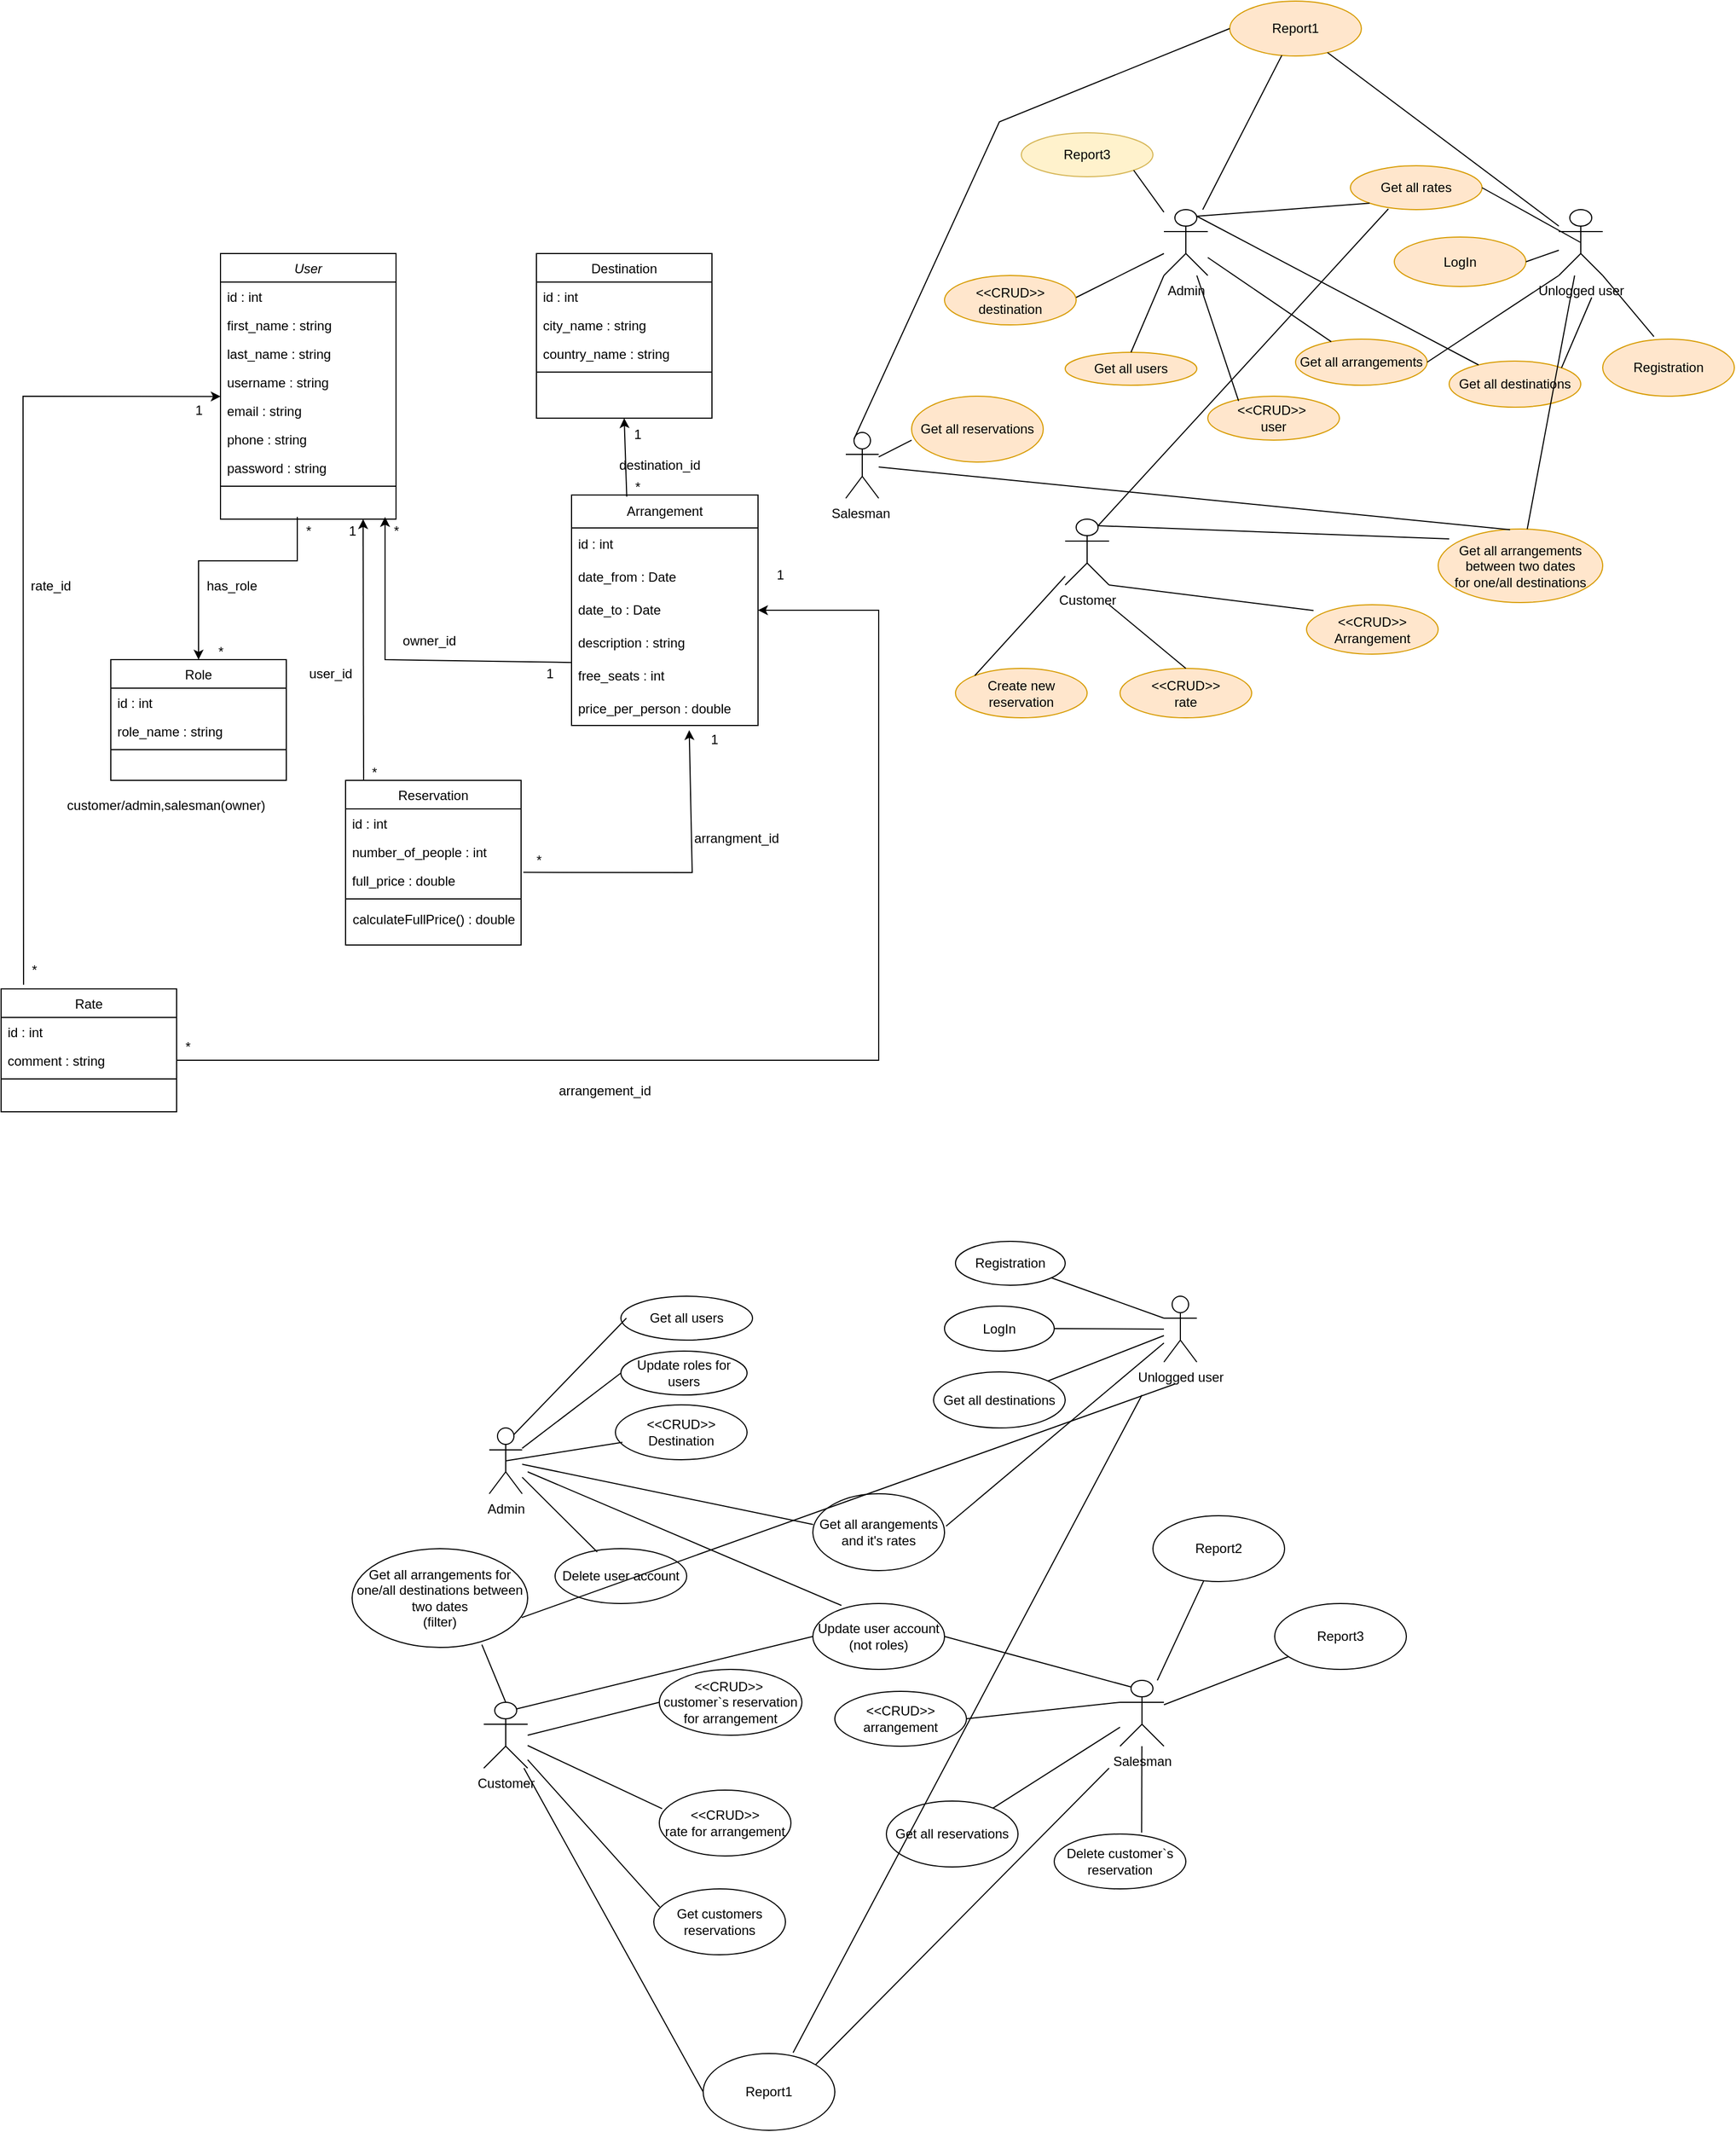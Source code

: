 <mxfile version="24.5.1" type="device">
  <diagram id="C5RBs43oDa-KdzZeNtuy" name="Page-1">
    <mxGraphModel dx="1295" dy="1937" grid="1" gridSize="10" guides="1" tooltips="1" connect="1" arrows="1" fold="1" page="1" pageScale="1" pageWidth="827" pageHeight="1169" math="0" shadow="0">
      <root>
        <mxCell id="WIyWlLk6GJQsqaUBKTNV-0" />
        <mxCell id="WIyWlLk6GJQsqaUBKTNV-1" parent="WIyWlLk6GJQsqaUBKTNV-0" />
        <mxCell id="zkfFHV4jXpPFQw0GAbJ--0" value="User" style="swimlane;fontStyle=2;align=center;verticalAlign=top;childLayout=stackLayout;horizontal=1;startSize=26;horizontalStack=0;resizeParent=1;resizeLast=0;collapsible=1;marginBottom=0;rounded=0;shadow=0;strokeWidth=1;" parent="WIyWlLk6GJQsqaUBKTNV-1" vertex="1">
          <mxGeometry x="220" y="120" width="160" height="242" as="geometry">
            <mxRectangle x="230" y="140" width="160" height="26" as="alternateBounds" />
          </mxGeometry>
        </mxCell>
        <mxCell id="zkfFHV4jXpPFQw0GAbJ--2" value="id : int" style="text;align=left;verticalAlign=top;spacingLeft=4;spacingRight=4;overflow=hidden;rotatable=0;points=[[0,0.5],[1,0.5]];portConstraint=eastwest;rounded=0;shadow=0;html=0;" parent="zkfFHV4jXpPFQw0GAbJ--0" vertex="1">
          <mxGeometry y="26" width="160" height="26" as="geometry" />
        </mxCell>
        <mxCell id="zkfFHV4jXpPFQw0GAbJ--3" value="first_name : string" style="text;align=left;verticalAlign=top;spacingLeft=4;spacingRight=4;overflow=hidden;rotatable=0;points=[[0,0.5],[1,0.5]];portConstraint=eastwest;rounded=0;shadow=0;html=0;" parent="zkfFHV4jXpPFQw0GAbJ--0" vertex="1">
          <mxGeometry y="52" width="160" height="26" as="geometry" />
        </mxCell>
        <mxCell id="bcTZd5hM2hBNBX8d18UH-1" value="last_name : string" style="text;align=left;verticalAlign=top;spacingLeft=4;spacingRight=4;overflow=hidden;rotatable=0;points=[[0,0.5],[1,0.5]];portConstraint=eastwest;rounded=0;shadow=0;html=0;" parent="zkfFHV4jXpPFQw0GAbJ--0" vertex="1">
          <mxGeometry y="78" width="160" height="26" as="geometry" />
        </mxCell>
        <mxCell id="bcTZd5hM2hBNBX8d18UH-0" value="username : string" style="text;align=left;verticalAlign=top;spacingLeft=4;spacingRight=4;overflow=hidden;rotatable=0;points=[[0,0.5],[1,0.5]];portConstraint=eastwest;rounded=0;shadow=0;html=0;" parent="zkfFHV4jXpPFQw0GAbJ--0" vertex="1">
          <mxGeometry y="104" width="160" height="26" as="geometry" />
        </mxCell>
        <mxCell id="bcTZd5hM2hBNBX8d18UH-2" value="email : string" style="text;align=left;verticalAlign=top;spacingLeft=4;spacingRight=4;overflow=hidden;rotatable=0;points=[[0,0.5],[1,0.5]];portConstraint=eastwest;rounded=0;shadow=0;html=0;" parent="zkfFHV4jXpPFQw0GAbJ--0" vertex="1">
          <mxGeometry y="130" width="160" height="26" as="geometry" />
        </mxCell>
        <mxCell id="bcTZd5hM2hBNBX8d18UH-3" value="phone : string" style="text;align=left;verticalAlign=top;spacingLeft=4;spacingRight=4;overflow=hidden;rotatable=0;points=[[0,0.5],[1,0.5]];portConstraint=eastwest;rounded=0;shadow=0;html=0;" parent="zkfFHV4jXpPFQw0GAbJ--0" vertex="1">
          <mxGeometry y="156" width="160" height="26" as="geometry" />
        </mxCell>
        <mxCell id="bcTZd5hM2hBNBX8d18UH-4" value="password : string" style="text;align=left;verticalAlign=top;spacingLeft=4;spacingRight=4;overflow=hidden;rotatable=0;points=[[0,0.5],[1,0.5]];portConstraint=eastwest;rounded=0;shadow=0;html=0;" parent="zkfFHV4jXpPFQw0GAbJ--0" vertex="1">
          <mxGeometry y="182" width="160" height="26" as="geometry" />
        </mxCell>
        <mxCell id="zkfFHV4jXpPFQw0GAbJ--4" value="" style="line;html=1;strokeWidth=1;align=left;verticalAlign=middle;spacingTop=-1;spacingLeft=3;spacingRight=3;rotatable=0;labelPosition=right;points=[];portConstraint=eastwest;" parent="zkfFHV4jXpPFQw0GAbJ--0" vertex="1">
          <mxGeometry y="208" width="160" height="8" as="geometry" />
        </mxCell>
        <mxCell id="zkfFHV4jXpPFQw0GAbJ--6" value="Role" style="swimlane;fontStyle=0;align=center;verticalAlign=top;childLayout=stackLayout;horizontal=1;startSize=26;horizontalStack=0;resizeParent=1;resizeLast=0;collapsible=1;marginBottom=0;rounded=0;shadow=0;strokeWidth=1;" parent="WIyWlLk6GJQsqaUBKTNV-1" vertex="1">
          <mxGeometry x="120" y="490" width="160" height="110" as="geometry">
            <mxRectangle x="130" y="380" width="160" height="26" as="alternateBounds" />
          </mxGeometry>
        </mxCell>
        <mxCell id="zkfFHV4jXpPFQw0GAbJ--7" value="id : int" style="text;align=left;verticalAlign=top;spacingLeft=4;spacingRight=4;overflow=hidden;rotatable=0;points=[[0,0.5],[1,0.5]];portConstraint=eastwest;" parent="zkfFHV4jXpPFQw0GAbJ--6" vertex="1">
          <mxGeometry y="26" width="160" height="26" as="geometry" />
        </mxCell>
        <mxCell id="zkfFHV4jXpPFQw0GAbJ--8" value="role_name : string" style="text;align=left;verticalAlign=top;spacingLeft=4;spacingRight=4;overflow=hidden;rotatable=0;points=[[0,0.5],[1,0.5]];portConstraint=eastwest;rounded=0;shadow=0;html=0;" parent="zkfFHV4jXpPFQw0GAbJ--6" vertex="1">
          <mxGeometry y="52" width="160" height="26" as="geometry" />
        </mxCell>
        <mxCell id="zkfFHV4jXpPFQw0GAbJ--9" value="" style="line;html=1;strokeWidth=1;align=left;verticalAlign=middle;spacingTop=-1;spacingLeft=3;spacingRight=3;rotatable=0;labelPosition=right;points=[];portConstraint=eastwest;" parent="zkfFHV4jXpPFQw0GAbJ--6" vertex="1">
          <mxGeometry y="78" width="160" height="8" as="geometry" />
        </mxCell>
        <mxCell id="zkfFHV4jXpPFQw0GAbJ--17" value="Destination" style="swimlane;fontStyle=0;align=center;verticalAlign=top;childLayout=stackLayout;horizontal=1;startSize=26;horizontalStack=0;resizeParent=1;resizeLast=0;collapsible=1;marginBottom=0;rounded=0;shadow=0;strokeWidth=1;" parent="WIyWlLk6GJQsqaUBKTNV-1" vertex="1">
          <mxGeometry x="508" y="120" width="160" height="150" as="geometry">
            <mxRectangle x="550" y="140" width="160" height="26" as="alternateBounds" />
          </mxGeometry>
        </mxCell>
        <mxCell id="zkfFHV4jXpPFQw0GAbJ--18" value="id : int" style="text;align=left;verticalAlign=top;spacingLeft=4;spacingRight=4;overflow=hidden;rotatable=0;points=[[0,0.5],[1,0.5]];portConstraint=eastwest;" parent="zkfFHV4jXpPFQw0GAbJ--17" vertex="1">
          <mxGeometry y="26" width="160" height="26" as="geometry" />
        </mxCell>
        <mxCell id="zkfFHV4jXpPFQw0GAbJ--20" value="city_name : string" style="text;align=left;verticalAlign=top;spacingLeft=4;spacingRight=4;overflow=hidden;rotatable=0;points=[[0,0.5],[1,0.5]];portConstraint=eastwest;rounded=0;shadow=0;html=0;" parent="zkfFHV4jXpPFQw0GAbJ--17" vertex="1">
          <mxGeometry y="52" width="160" height="26" as="geometry" />
        </mxCell>
        <mxCell id="zkfFHV4jXpPFQw0GAbJ--21" value="country_name : string" style="text;align=left;verticalAlign=top;spacingLeft=4;spacingRight=4;overflow=hidden;rotatable=0;points=[[0,0.5],[1,0.5]];portConstraint=eastwest;rounded=0;shadow=0;html=0;" parent="zkfFHV4jXpPFQw0GAbJ--17" vertex="1">
          <mxGeometry y="78" width="160" height="26" as="geometry" />
        </mxCell>
        <mxCell id="zkfFHV4jXpPFQw0GAbJ--23" value="" style="line;html=1;strokeWidth=1;align=left;verticalAlign=middle;spacingTop=-1;spacingLeft=3;spacingRight=3;rotatable=0;labelPosition=right;points=[];portConstraint=eastwest;" parent="zkfFHV4jXpPFQw0GAbJ--17" vertex="1">
          <mxGeometry y="104" width="160" height="8" as="geometry" />
        </mxCell>
        <mxCell id="bcTZd5hM2hBNBX8d18UH-5" value="" style="endArrow=classic;html=1;rounded=0;entryX=0.5;entryY=0;entryDx=0;entryDy=0;" parent="WIyWlLk6GJQsqaUBKTNV-1" target="zkfFHV4jXpPFQw0GAbJ--6" edge="1">
          <mxGeometry width="50" height="50" relative="1" as="geometry">
            <mxPoint x="290" y="360" as="sourcePoint" />
            <mxPoint x="420" y="310" as="targetPoint" />
            <Array as="points">
              <mxPoint x="290" y="400" />
              <mxPoint x="200" y="400" />
            </Array>
          </mxGeometry>
        </mxCell>
        <mxCell id="bcTZd5hM2hBNBX8d18UH-6" value="*" style="text;html=1;align=center;verticalAlign=middle;resizable=0;points=[];autosize=1;strokeColor=none;fillColor=none;" parent="WIyWlLk6GJQsqaUBKTNV-1" vertex="1">
          <mxGeometry x="285" y="358" width="30" height="30" as="geometry" />
        </mxCell>
        <mxCell id="bcTZd5hM2hBNBX8d18UH-7" value="*" style="text;html=1;align=center;verticalAlign=middle;resizable=0;points=[];autosize=1;strokeColor=none;fillColor=none;" parent="WIyWlLk6GJQsqaUBKTNV-1" vertex="1">
          <mxGeometry x="205" y="468" width="30" height="30" as="geometry" />
        </mxCell>
        <mxCell id="bcTZd5hM2hBNBX8d18UH-29" value="Arrangement" style="swimlane;fontStyle=0;childLayout=stackLayout;horizontal=1;startSize=30;horizontalStack=0;resizeParent=1;resizeParentMax=0;resizeLast=0;collapsible=1;marginBottom=0;whiteSpace=wrap;html=1;" parent="WIyWlLk6GJQsqaUBKTNV-1" vertex="1">
          <mxGeometry x="540" y="340" width="170" height="210" as="geometry" />
        </mxCell>
        <mxCell id="bcTZd5hM2hBNBX8d18UH-30" value="id : int" style="text;strokeColor=none;fillColor=none;align=left;verticalAlign=middle;spacingLeft=4;spacingRight=4;overflow=hidden;points=[[0,0.5],[1,0.5]];portConstraint=eastwest;rotatable=0;whiteSpace=wrap;html=1;" parent="bcTZd5hM2hBNBX8d18UH-29" vertex="1">
          <mxGeometry y="30" width="170" height="30" as="geometry" />
        </mxCell>
        <mxCell id="bcTZd5hM2hBNBX8d18UH-31" value="date_from : Date" style="text;strokeColor=none;fillColor=none;align=left;verticalAlign=middle;spacingLeft=4;spacingRight=4;overflow=hidden;points=[[0,0.5],[1,0.5]];portConstraint=eastwest;rotatable=0;whiteSpace=wrap;html=1;" parent="bcTZd5hM2hBNBX8d18UH-29" vertex="1">
          <mxGeometry y="60" width="170" height="30" as="geometry" />
        </mxCell>
        <mxCell id="bcTZd5hM2hBNBX8d18UH-32" value="date_to : Date" style="text;strokeColor=none;fillColor=none;align=left;verticalAlign=middle;spacingLeft=4;spacingRight=4;overflow=hidden;points=[[0,0.5],[1,0.5]];portConstraint=eastwest;rotatable=0;whiteSpace=wrap;html=1;" parent="bcTZd5hM2hBNBX8d18UH-29" vertex="1">
          <mxGeometry y="90" width="170" height="30" as="geometry" />
        </mxCell>
        <mxCell id="bcTZd5hM2hBNBX8d18UH-33" value="description : string" style="text;strokeColor=none;fillColor=none;align=left;verticalAlign=middle;spacingLeft=4;spacingRight=4;overflow=hidden;points=[[0,0.5],[1,0.5]];portConstraint=eastwest;rotatable=0;whiteSpace=wrap;html=1;" parent="bcTZd5hM2hBNBX8d18UH-29" vertex="1">
          <mxGeometry y="120" width="170" height="30" as="geometry" />
        </mxCell>
        <mxCell id="bcTZd5hM2hBNBX8d18UH-34" value="free_seats : int&amp;nbsp;" style="text;strokeColor=none;fillColor=none;align=left;verticalAlign=middle;spacingLeft=4;spacingRight=4;overflow=hidden;points=[[0,0.5],[1,0.5]];portConstraint=eastwest;rotatable=0;whiteSpace=wrap;html=1;" parent="bcTZd5hM2hBNBX8d18UH-29" vertex="1">
          <mxGeometry y="150" width="170" height="30" as="geometry" />
        </mxCell>
        <mxCell id="bcTZd5hM2hBNBX8d18UH-35" value="price_per_person : double" style="text;strokeColor=none;fillColor=none;align=left;verticalAlign=middle;spacingLeft=4;spacingRight=4;overflow=hidden;points=[[0,0.5],[1,0.5]];portConstraint=eastwest;rotatable=0;whiteSpace=wrap;html=1;" parent="bcTZd5hM2hBNBX8d18UH-29" vertex="1">
          <mxGeometry y="180" width="170" height="30" as="geometry" />
        </mxCell>
        <mxCell id="bcTZd5hM2hBNBX8d18UH-37" value="" style="endArrow=classic;html=1;rounded=0;exitX=0.296;exitY=0.007;exitDx=0;exitDy=0;exitPerimeter=0;entryX=0.5;entryY=1;entryDx=0;entryDy=0;" parent="WIyWlLk6GJQsqaUBKTNV-1" source="bcTZd5hM2hBNBX8d18UH-29" target="zkfFHV4jXpPFQw0GAbJ--17" edge="1">
          <mxGeometry width="50" height="50" relative="1" as="geometry">
            <mxPoint x="370" y="420" as="sourcePoint" />
            <mxPoint x="590" y="280" as="targetPoint" />
          </mxGeometry>
        </mxCell>
        <mxCell id="bcTZd5hM2hBNBX8d18UH-39" value="*" style="text;html=1;align=center;verticalAlign=middle;resizable=0;points=[];autosize=1;strokeColor=none;fillColor=none;" parent="WIyWlLk6GJQsqaUBKTNV-1" vertex="1">
          <mxGeometry x="585" y="318" width="30" height="30" as="geometry" />
        </mxCell>
        <mxCell id="bcTZd5hM2hBNBX8d18UH-40" value="1" style="text;html=1;align=center;verticalAlign=middle;resizable=0;points=[];autosize=1;strokeColor=none;fillColor=none;" parent="WIyWlLk6GJQsqaUBKTNV-1" vertex="1">
          <mxGeometry x="585" y="270" width="30" height="30" as="geometry" />
        </mxCell>
        <mxCell id="bcTZd5hM2hBNBX8d18UH-41" value="" style="endArrow=classic;html=1;rounded=0;exitX=0;exitY=1.087;exitDx=0;exitDy=0;exitPerimeter=0;" parent="WIyWlLk6GJQsqaUBKTNV-1" source="bcTZd5hM2hBNBX8d18UH-33" edge="1">
          <mxGeometry width="50" height="50" relative="1" as="geometry">
            <mxPoint x="370" y="420" as="sourcePoint" />
            <mxPoint x="370" y="360" as="targetPoint" />
            <Array as="points">
              <mxPoint x="370" y="490" />
            </Array>
          </mxGeometry>
        </mxCell>
        <mxCell id="bcTZd5hM2hBNBX8d18UH-42" value="1" style="text;html=1;align=center;verticalAlign=middle;resizable=0;points=[];autosize=1;strokeColor=none;fillColor=none;" parent="WIyWlLk6GJQsqaUBKTNV-1" vertex="1">
          <mxGeometry x="505" y="488" width="30" height="30" as="geometry" />
        </mxCell>
        <mxCell id="bcTZd5hM2hBNBX8d18UH-43" value="*" style="text;html=1;align=center;verticalAlign=middle;resizable=0;points=[];autosize=1;strokeColor=none;fillColor=none;" parent="WIyWlLk6GJQsqaUBKTNV-1" vertex="1">
          <mxGeometry x="365" y="358" width="30" height="30" as="geometry" />
        </mxCell>
        <mxCell id="bcTZd5hM2hBNBX8d18UH-44" value="owner_id" style="text;html=1;align=center;verticalAlign=middle;resizable=0;points=[];autosize=1;strokeColor=none;fillColor=none;" parent="WIyWlLk6GJQsqaUBKTNV-1" vertex="1">
          <mxGeometry x="375" y="458" width="70" height="30" as="geometry" />
        </mxCell>
        <mxCell id="bcTZd5hM2hBNBX8d18UH-45" value="destination_id" style="text;html=1;align=center;verticalAlign=middle;resizable=0;points=[];autosize=1;strokeColor=none;fillColor=none;" parent="WIyWlLk6GJQsqaUBKTNV-1" vertex="1">
          <mxGeometry x="570" y="298" width="100" height="30" as="geometry" />
        </mxCell>
        <mxCell id="bcTZd5hM2hBNBX8d18UH-46" value="has_role" style="text;html=1;align=center;verticalAlign=middle;resizable=0;points=[];autosize=1;strokeColor=none;fillColor=none;" parent="WIyWlLk6GJQsqaUBKTNV-1" vertex="1">
          <mxGeometry x="195" y="408" width="70" height="30" as="geometry" />
        </mxCell>
        <mxCell id="bcTZd5hM2hBNBX8d18UH-47" value="Reservation" style="swimlane;fontStyle=0;align=center;verticalAlign=top;childLayout=stackLayout;horizontal=1;startSize=26;horizontalStack=0;resizeParent=1;resizeLast=0;collapsible=1;marginBottom=0;rounded=0;shadow=0;strokeWidth=1;" parent="WIyWlLk6GJQsqaUBKTNV-1" vertex="1">
          <mxGeometry x="334" y="600" width="160" height="150" as="geometry">
            <mxRectangle x="550" y="140" width="160" height="26" as="alternateBounds" />
          </mxGeometry>
        </mxCell>
        <mxCell id="bcTZd5hM2hBNBX8d18UH-48" value="id : int" style="text;align=left;verticalAlign=top;spacingLeft=4;spacingRight=4;overflow=hidden;rotatable=0;points=[[0,0.5],[1,0.5]];portConstraint=eastwest;" parent="bcTZd5hM2hBNBX8d18UH-47" vertex="1">
          <mxGeometry y="26" width="160" height="26" as="geometry" />
        </mxCell>
        <mxCell id="bcTZd5hM2hBNBX8d18UH-49" value="number_of_people : int" style="text;align=left;verticalAlign=top;spacingLeft=4;spacingRight=4;overflow=hidden;rotatable=0;points=[[0,0.5],[1,0.5]];portConstraint=eastwest;rounded=0;shadow=0;html=0;" parent="bcTZd5hM2hBNBX8d18UH-47" vertex="1">
          <mxGeometry y="52" width="160" height="26" as="geometry" />
        </mxCell>
        <mxCell id="bcTZd5hM2hBNBX8d18UH-50" value="full_price : double" style="text;align=left;verticalAlign=top;spacingLeft=4;spacingRight=4;overflow=hidden;rotatable=0;points=[[0,0.5],[1,0.5]];portConstraint=eastwest;rounded=0;shadow=0;html=0;" parent="bcTZd5hM2hBNBX8d18UH-47" vertex="1">
          <mxGeometry y="78" width="160" height="26" as="geometry" />
        </mxCell>
        <mxCell id="bcTZd5hM2hBNBX8d18UH-51" value="" style="line;html=1;strokeWidth=1;align=left;verticalAlign=middle;spacingTop=-1;spacingLeft=3;spacingRight=3;rotatable=0;labelPosition=right;points=[];portConstraint=eastwest;" parent="bcTZd5hM2hBNBX8d18UH-47" vertex="1">
          <mxGeometry y="104" width="160" height="8" as="geometry" />
        </mxCell>
        <mxCell id="bcTZd5hM2hBNBX8d18UH-74" value="calculateFullPrice() : double" style="text;html=1;align=center;verticalAlign=middle;resizable=0;points=[];autosize=1;strokeColor=none;fillColor=none;" parent="bcTZd5hM2hBNBX8d18UH-47" vertex="1">
          <mxGeometry y="112" width="160" height="30" as="geometry" />
        </mxCell>
        <mxCell id="bcTZd5hM2hBNBX8d18UH-52" value="" style="endArrow=classic;html=1;rounded=0;exitX=1.013;exitY=0.223;exitDx=0;exitDy=0;exitPerimeter=0;entryX=0.631;entryY=1.14;entryDx=0;entryDy=0;entryPerimeter=0;" parent="WIyWlLk6GJQsqaUBKTNV-1" source="bcTZd5hM2hBNBX8d18UH-50" target="bcTZd5hM2hBNBX8d18UH-35" edge="1">
          <mxGeometry width="50" height="50" relative="1" as="geometry">
            <mxPoint x="370" y="570" as="sourcePoint" />
            <mxPoint x="420" y="520" as="targetPoint" />
            <Array as="points">
              <mxPoint x="650" y="684" />
            </Array>
          </mxGeometry>
        </mxCell>
        <mxCell id="bcTZd5hM2hBNBX8d18UH-53" value="*" style="text;html=1;align=center;verticalAlign=middle;resizable=0;points=[];autosize=1;strokeColor=none;fillColor=none;" parent="WIyWlLk6GJQsqaUBKTNV-1" vertex="1">
          <mxGeometry x="495" y="658" width="30" height="30" as="geometry" />
        </mxCell>
        <mxCell id="bcTZd5hM2hBNBX8d18UH-54" value="1" style="text;html=1;align=center;verticalAlign=middle;resizable=0;points=[];autosize=1;strokeColor=none;fillColor=none;" parent="WIyWlLk6GJQsqaUBKTNV-1" vertex="1">
          <mxGeometry x="655" y="548" width="30" height="30" as="geometry" />
        </mxCell>
        <mxCell id="bcTZd5hM2hBNBX8d18UH-55" value="arrangment_id" style="text;html=1;align=center;verticalAlign=middle;resizable=0;points=[];autosize=1;strokeColor=none;fillColor=none;" parent="WIyWlLk6GJQsqaUBKTNV-1" vertex="1">
          <mxGeometry x="640" y="638" width="100" height="30" as="geometry" />
        </mxCell>
        <mxCell id="bcTZd5hM2hBNBX8d18UH-56" value="" style="endArrow=classic;html=1;rounded=0;exitX=0.103;exitY=-0.001;exitDx=0;exitDy=0;exitPerimeter=0;" parent="WIyWlLk6GJQsqaUBKTNV-1" source="bcTZd5hM2hBNBX8d18UH-47" edge="1">
          <mxGeometry width="50" height="50" relative="1" as="geometry">
            <mxPoint x="350" y="592" as="sourcePoint" />
            <mxPoint x="350" y="362" as="targetPoint" />
          </mxGeometry>
        </mxCell>
        <mxCell id="bcTZd5hM2hBNBX8d18UH-57" value="user_id" style="text;html=1;align=center;verticalAlign=middle;resizable=0;points=[];autosize=1;strokeColor=none;fillColor=none;" parent="WIyWlLk6GJQsqaUBKTNV-1" vertex="1">
          <mxGeometry x="290" y="488" width="60" height="30" as="geometry" />
        </mxCell>
        <mxCell id="bcTZd5hM2hBNBX8d18UH-58" value="*" style="text;html=1;align=center;verticalAlign=middle;resizable=0;points=[];autosize=1;strokeColor=none;fillColor=none;" parent="WIyWlLk6GJQsqaUBKTNV-1" vertex="1">
          <mxGeometry x="345" y="578" width="30" height="30" as="geometry" />
        </mxCell>
        <mxCell id="bcTZd5hM2hBNBX8d18UH-59" value="1" style="text;html=1;align=center;verticalAlign=middle;resizable=0;points=[];autosize=1;strokeColor=none;fillColor=none;" parent="WIyWlLk6GJQsqaUBKTNV-1" vertex="1">
          <mxGeometry x="325" y="358" width="30" height="30" as="geometry" />
        </mxCell>
        <mxCell id="bcTZd5hM2hBNBX8d18UH-60" value="Rate" style="swimlane;fontStyle=0;align=center;verticalAlign=top;childLayout=stackLayout;horizontal=1;startSize=26;horizontalStack=0;resizeParent=1;resizeLast=0;collapsible=1;marginBottom=0;rounded=0;shadow=0;strokeWidth=1;" parent="WIyWlLk6GJQsqaUBKTNV-1" vertex="1">
          <mxGeometry x="20" y="790" width="160" height="112" as="geometry">
            <mxRectangle x="130" y="380" width="160" height="26" as="alternateBounds" />
          </mxGeometry>
        </mxCell>
        <mxCell id="bcTZd5hM2hBNBX8d18UH-61" value="id : int" style="text;align=left;verticalAlign=top;spacingLeft=4;spacingRight=4;overflow=hidden;rotatable=0;points=[[0,0.5],[1,0.5]];portConstraint=eastwest;" parent="bcTZd5hM2hBNBX8d18UH-60" vertex="1">
          <mxGeometry y="26" width="160" height="26" as="geometry" />
        </mxCell>
        <mxCell id="bcTZd5hM2hBNBX8d18UH-62" value="comment : string" style="text;align=left;verticalAlign=top;spacingLeft=4;spacingRight=4;overflow=hidden;rotatable=0;points=[[0,0.5],[1,0.5]];portConstraint=eastwest;rounded=0;shadow=0;html=0;" parent="bcTZd5hM2hBNBX8d18UH-60" vertex="1">
          <mxGeometry y="52" width="160" height="26" as="geometry" />
        </mxCell>
        <mxCell id="bcTZd5hM2hBNBX8d18UH-63" value="" style="line;html=1;strokeWidth=1;align=left;verticalAlign=middle;spacingTop=-1;spacingLeft=3;spacingRight=3;rotatable=0;labelPosition=right;points=[];portConstraint=eastwest;" parent="bcTZd5hM2hBNBX8d18UH-60" vertex="1">
          <mxGeometry y="78" width="160" height="8" as="geometry" />
        </mxCell>
        <mxCell id="bcTZd5hM2hBNBX8d18UH-65" value="" style="endArrow=classic;html=1;rounded=0;exitX=0.128;exitY=-0.034;exitDx=0;exitDy=0;exitPerimeter=0;entryX=0.001;entryY=0.008;entryDx=0;entryDy=0;entryPerimeter=0;" parent="WIyWlLk6GJQsqaUBKTNV-1" source="bcTZd5hM2hBNBX8d18UH-60" target="bcTZd5hM2hBNBX8d18UH-2" edge="1">
          <mxGeometry width="50" height="50" relative="1" as="geometry">
            <mxPoint x="-80.0" y="752.708" as="sourcePoint" />
            <mxPoint x="84.84" y="137.298" as="targetPoint" />
            <Array as="points">
              <mxPoint x="40" y="250" />
            </Array>
          </mxGeometry>
        </mxCell>
        <mxCell id="bcTZd5hM2hBNBX8d18UH-66" value="*" style="text;html=1;align=center;verticalAlign=middle;resizable=0;points=[];autosize=1;strokeColor=none;fillColor=none;" parent="WIyWlLk6GJQsqaUBKTNV-1" vertex="1">
          <mxGeometry x="35" y="758" width="30" height="30" as="geometry" />
        </mxCell>
        <mxCell id="bcTZd5hM2hBNBX8d18UH-67" value="1" style="text;html=1;align=center;verticalAlign=middle;resizable=0;points=[];autosize=1;strokeColor=none;fillColor=none;" parent="WIyWlLk6GJQsqaUBKTNV-1" vertex="1">
          <mxGeometry x="185" y="248" width="30" height="30" as="geometry" />
        </mxCell>
        <mxCell id="bcTZd5hM2hBNBX8d18UH-68" value="rate_id" style="text;html=1;align=center;verticalAlign=middle;resizable=0;points=[];autosize=1;strokeColor=none;fillColor=none;" parent="WIyWlLk6GJQsqaUBKTNV-1" vertex="1">
          <mxGeometry x="35" y="408" width="60" height="30" as="geometry" />
        </mxCell>
        <mxCell id="bcTZd5hM2hBNBX8d18UH-69" value="" style="endArrow=classic;html=1;rounded=0;exitX=1;exitY=0.5;exitDx=0;exitDy=0;entryX=1;entryY=0.5;entryDx=0;entryDy=0;" parent="WIyWlLk6GJQsqaUBKTNV-1" source="bcTZd5hM2hBNBX8d18UH-62" target="bcTZd5hM2hBNBX8d18UH-32" edge="1">
          <mxGeometry width="50" height="50" relative="1" as="geometry">
            <mxPoint x="370" y="670" as="sourcePoint" />
            <mxPoint x="820" y="370" as="targetPoint" />
            <Array as="points">
              <mxPoint x="820" y="855" />
              <mxPoint x="820" y="445" />
            </Array>
          </mxGeometry>
        </mxCell>
        <mxCell id="bcTZd5hM2hBNBX8d18UH-70" value="*" style="text;html=1;align=center;verticalAlign=middle;resizable=0;points=[];autosize=1;strokeColor=none;fillColor=none;" parent="WIyWlLk6GJQsqaUBKTNV-1" vertex="1">
          <mxGeometry x="175" y="828" width="30" height="30" as="geometry" />
        </mxCell>
        <mxCell id="bcTZd5hM2hBNBX8d18UH-71" value="1" style="text;html=1;align=center;verticalAlign=middle;resizable=0;points=[];autosize=1;strokeColor=none;fillColor=none;" parent="WIyWlLk6GJQsqaUBKTNV-1" vertex="1">
          <mxGeometry x="715" y="398" width="30" height="30" as="geometry" />
        </mxCell>
        <mxCell id="bcTZd5hM2hBNBX8d18UH-72" value="arrangement_id" style="text;html=1;align=center;verticalAlign=middle;resizable=0;points=[];autosize=1;strokeColor=none;fillColor=none;" parent="WIyWlLk6GJQsqaUBKTNV-1" vertex="1">
          <mxGeometry x="515" y="868" width="110" height="30" as="geometry" />
        </mxCell>
        <mxCell id="bcTZd5hM2hBNBX8d18UH-73" value="customer/admin,salesman(owner)" style="text;html=1;align=center;verticalAlign=middle;resizable=0;points=[];autosize=1;strokeColor=none;fillColor=none;" parent="WIyWlLk6GJQsqaUBKTNV-1" vertex="1">
          <mxGeometry x="70" y="608" width="200" height="30" as="geometry" />
        </mxCell>
        <mxCell id="bcTZd5hM2hBNBX8d18UH-77" value="Admin" style="shape=umlActor;verticalLabelPosition=bottom;verticalAlign=top;html=1;outlineConnect=0;" parent="WIyWlLk6GJQsqaUBKTNV-1" vertex="1">
          <mxGeometry x="1080" y="80" width="40" height="60" as="geometry" />
        </mxCell>
        <mxCell id="bcTZd5hM2hBNBX8d18UH-82" value="Unlogged user" style="shape=umlActor;verticalLabelPosition=bottom;verticalAlign=top;html=1;outlineConnect=0;" parent="WIyWlLk6GJQsqaUBKTNV-1" vertex="1">
          <mxGeometry x="1440" y="80" width="40" height="60" as="geometry" />
        </mxCell>
        <mxCell id="bcTZd5hM2hBNBX8d18UH-85" value="Get all destinations" style="ellipse;whiteSpace=wrap;html=1;fillColor=#ffe6cc;strokeColor=#d79b00;" parent="WIyWlLk6GJQsqaUBKTNV-1" vertex="1">
          <mxGeometry x="1340" y="218" width="120" height="42" as="geometry" />
        </mxCell>
        <mxCell id="bcTZd5hM2hBNBX8d18UH-87" value="Get all users" style="ellipse;whiteSpace=wrap;html=1;fillColor=#ffe6cc;strokeColor=#d79b00;" parent="WIyWlLk6GJQsqaUBKTNV-1" vertex="1">
          <mxGeometry x="990" y="210" width="120" height="30" as="geometry" />
        </mxCell>
        <mxCell id="bcTZd5hM2hBNBX8d18UH-89" value="Customer" style="shape=umlActor;verticalLabelPosition=bottom;verticalAlign=top;html=1;outlineConnect=0;" parent="WIyWlLk6GJQsqaUBKTNV-1" vertex="1">
          <mxGeometry x="990" y="362" width="40" height="60" as="geometry" />
        </mxCell>
        <mxCell id="bcTZd5hM2hBNBX8d18UH-92" value="&amp;lt;&amp;lt;CRUD&amp;gt;&amp;gt;&lt;div&gt;Arrangement&lt;/div&gt;" style="ellipse;whiteSpace=wrap;html=1;fillColor=#ffe6cc;strokeColor=#d79b00;" parent="WIyWlLk6GJQsqaUBKTNV-1" vertex="1">
          <mxGeometry x="1210" y="440" width="120" height="45" as="geometry" />
        </mxCell>
        <mxCell id="bcTZd5hM2hBNBX8d18UH-94" value="&amp;lt;&amp;lt;CRUD&amp;gt;&amp;gt; destination" style="ellipse;whiteSpace=wrap;html=1;fillColor=#ffe6cc;strokeColor=#d79b00;" parent="WIyWlLk6GJQsqaUBKTNV-1" vertex="1">
          <mxGeometry x="880" y="140" width="120" height="45" as="geometry" />
        </mxCell>
        <mxCell id="bcTZd5hM2hBNBX8d18UH-96" value="&amp;lt;&amp;lt;CRUD&amp;gt;&amp;gt;&lt;div&gt;rate&lt;/div&gt;" style="ellipse;whiteSpace=wrap;html=1;fillColor=#ffe6cc;strokeColor=#d79b00;" parent="WIyWlLk6GJQsqaUBKTNV-1" vertex="1">
          <mxGeometry x="1040" y="498" width="120" height="45" as="geometry" />
        </mxCell>
        <mxCell id="bcTZd5hM2hBNBX8d18UH-98" value="Create new reservation" style="ellipse;whiteSpace=wrap;html=1;fillColor=#ffe6cc;strokeColor=#d79b00;" parent="WIyWlLk6GJQsqaUBKTNV-1" vertex="1">
          <mxGeometry x="890" y="498" width="120" height="45" as="geometry" />
        </mxCell>
        <mxCell id="bcTZd5hM2hBNBX8d18UH-100" value="&amp;lt;&amp;lt;CRUD&amp;gt;&amp;gt;&amp;nbsp;&lt;div&gt;user&lt;/div&gt;" style="ellipse;whiteSpace=wrap;html=1;fillColor=#ffe6cc;strokeColor=#d79b00;" parent="WIyWlLk6GJQsqaUBKTNV-1" vertex="1">
          <mxGeometry x="1120" y="250" width="120" height="40" as="geometry" />
        </mxCell>
        <mxCell id="bcTZd5hM2hBNBX8d18UH-102" value="Registration" style="ellipse;whiteSpace=wrap;html=1;fillColor=#ffe6cc;strokeColor=#d79b00;" parent="WIyWlLk6GJQsqaUBKTNV-1" vertex="1">
          <mxGeometry x="1480" y="198" width="120" height="52" as="geometry" />
        </mxCell>
        <mxCell id="bcTZd5hM2hBNBX8d18UH-104" value="LogIn" style="ellipse;whiteSpace=wrap;html=1;fillColor=#ffe6cc;strokeColor=#d79b00;" parent="WIyWlLk6GJQsqaUBKTNV-1" vertex="1">
          <mxGeometry x="1290" y="105" width="120" height="45" as="geometry" />
        </mxCell>
        <mxCell id="bcTZd5hM2hBNBX8d18UH-107" value="Get all arrangements between two dates&lt;div&gt;for one/all destinations&lt;/div&gt;" style="ellipse;whiteSpace=wrap;html=1;fillColor=#ffe6cc;strokeColor=#d79b00;" parent="WIyWlLk6GJQsqaUBKTNV-1" vertex="1">
          <mxGeometry x="1330" y="371" width="150" height="67" as="geometry" />
        </mxCell>
        <mxCell id="bcTZd5hM2hBNBX8d18UH-110" value="Report1" style="ellipse;whiteSpace=wrap;html=1;fillColor=#ffe6cc;strokeColor=#d79b00;" parent="WIyWlLk6GJQsqaUBKTNV-1" vertex="1">
          <mxGeometry x="1140" y="-110" width="120" height="50" as="geometry" />
        </mxCell>
        <mxCell id="bcTZd5hM2hBNBX8d18UH-111" value="Get all arrangements" style="ellipse;whiteSpace=wrap;html=1;fillColor=#ffe6cc;strokeColor=#d79b00;" parent="WIyWlLk6GJQsqaUBKTNV-1" vertex="1">
          <mxGeometry x="1200" y="198" width="120" height="42" as="geometry" />
        </mxCell>
        <mxCell id="bcTZd5hM2hBNBX8d18UH-113" value="Get all rates" style="ellipse;whiteSpace=wrap;html=1;fillColor=#ffe6cc;strokeColor=#d79b00;" parent="WIyWlLk6GJQsqaUBKTNV-1" vertex="1">
          <mxGeometry x="1250" y="40" width="120" height="40" as="geometry" />
        </mxCell>
        <mxCell id="bcTZd5hM2hBNBX8d18UH-116" value="Salesman&amp;nbsp;" style="shape=umlActor;verticalLabelPosition=bottom;verticalAlign=top;html=1;outlineConnect=0;" parent="WIyWlLk6GJQsqaUBKTNV-1" vertex="1">
          <mxGeometry x="790" y="283" width="30" height="60" as="geometry" />
        </mxCell>
        <mxCell id="bcTZd5hM2hBNBX8d18UH-117" value="Get all reservations" style="ellipse;whiteSpace=wrap;html=1;fillColor=#ffe6cc;strokeColor=#d79b00;" parent="WIyWlLk6GJQsqaUBKTNV-1" vertex="1">
          <mxGeometry x="850" y="250" width="120" height="60" as="geometry" />
        </mxCell>
        <mxCell id="bcTZd5hM2hBNBX8d18UH-118" value="" style="endArrow=none;html=1;rounded=0;entryX=0;entryY=0.667;entryDx=0;entryDy=0;entryPerimeter=0;" parent="WIyWlLk6GJQsqaUBKTNV-1" source="bcTZd5hM2hBNBX8d18UH-116" target="bcTZd5hM2hBNBX8d18UH-117" edge="1">
          <mxGeometry width="50" height="50" relative="1" as="geometry">
            <mxPoint x="1020" y="330" as="sourcePoint" />
            <mxPoint x="1070" y="280" as="targetPoint" />
            <Array as="points" />
          </mxGeometry>
        </mxCell>
        <mxCell id="bcTZd5hM2hBNBX8d18UH-119" value="" style="endArrow=none;html=1;rounded=0;" parent="WIyWlLk6GJQsqaUBKTNV-1" target="bcTZd5hM2hBNBX8d18UH-77" edge="1">
          <mxGeometry width="50" height="50" relative="1" as="geometry">
            <mxPoint x="1000" y="160" as="sourcePoint" />
            <mxPoint x="1050" y="110" as="targetPoint" />
          </mxGeometry>
        </mxCell>
        <mxCell id="bcTZd5hM2hBNBX8d18UH-122" value="" style="endArrow=none;html=1;rounded=0;" parent="WIyWlLk6GJQsqaUBKTNV-1" source="bcTZd5hM2hBNBX8d18UH-111" target="bcTZd5hM2hBNBX8d18UH-77" edge="1">
          <mxGeometry width="50" height="50" relative="1" as="geometry">
            <mxPoint x="1070" y="320" as="sourcePoint" />
            <mxPoint x="1120" y="270" as="targetPoint" />
          </mxGeometry>
        </mxCell>
        <mxCell id="bcTZd5hM2hBNBX8d18UH-123" value="" style="endArrow=none;html=1;rounded=0;entryX=0.75;entryY=0.1;entryDx=0;entryDy=0;entryPerimeter=0;" parent="WIyWlLk6GJQsqaUBKTNV-1" source="bcTZd5hM2hBNBX8d18UH-85" target="bcTZd5hM2hBNBX8d18UH-77" edge="1">
          <mxGeometry width="50" height="50" relative="1" as="geometry">
            <mxPoint x="1070" y="320" as="sourcePoint" />
            <mxPoint x="1120" y="270" as="targetPoint" />
          </mxGeometry>
        </mxCell>
        <mxCell id="bcTZd5hM2hBNBX8d18UH-124" value="" style="endArrow=none;html=1;rounded=0;entryX=0.5;entryY=0.5;entryDx=0;entryDy=0;entryPerimeter=0;exitX=1;exitY=0.5;exitDx=0;exitDy=0;" parent="WIyWlLk6GJQsqaUBKTNV-1" source="bcTZd5hM2hBNBX8d18UH-113" target="bcTZd5hM2hBNBX8d18UH-82" edge="1">
          <mxGeometry width="50" height="50" relative="1" as="geometry">
            <mxPoint x="1070" y="320" as="sourcePoint" />
            <mxPoint x="1120" y="270" as="targetPoint" />
          </mxGeometry>
        </mxCell>
        <mxCell id="bcTZd5hM2hBNBX8d18UH-125" value="" style="endArrow=none;html=1;rounded=0;entryX=0.75;entryY=0.1;entryDx=0;entryDy=0;entryPerimeter=0;exitX=0;exitY=1;exitDx=0;exitDy=0;" parent="WIyWlLk6GJQsqaUBKTNV-1" source="bcTZd5hM2hBNBX8d18UH-113" target="bcTZd5hM2hBNBX8d18UH-77" edge="1">
          <mxGeometry width="50" height="50" relative="1" as="geometry">
            <mxPoint x="1070" y="320" as="sourcePoint" />
            <mxPoint x="1120" y="270" as="targetPoint" />
          </mxGeometry>
        </mxCell>
        <mxCell id="bcTZd5hM2hBNBX8d18UH-126" value="" style="endArrow=none;html=1;rounded=0;exitX=1;exitY=0.5;exitDx=0;exitDy=0;" parent="WIyWlLk6GJQsqaUBKTNV-1" source="bcTZd5hM2hBNBX8d18UH-104" target="bcTZd5hM2hBNBX8d18UH-82" edge="1">
          <mxGeometry width="50" height="50" relative="1" as="geometry">
            <mxPoint x="1070" y="320" as="sourcePoint" />
            <mxPoint x="1120" y="270" as="targetPoint" />
          </mxGeometry>
        </mxCell>
        <mxCell id="bcTZd5hM2hBNBX8d18UH-127" value="" style="endArrow=none;html=1;rounded=0;entryX=0;entryY=1;entryDx=0;entryDy=0;entryPerimeter=0;exitX=1;exitY=0.5;exitDx=0;exitDy=0;" parent="WIyWlLk6GJQsqaUBKTNV-1" source="bcTZd5hM2hBNBX8d18UH-111" target="bcTZd5hM2hBNBX8d18UH-82" edge="1">
          <mxGeometry width="50" height="50" relative="1" as="geometry">
            <mxPoint x="1070" y="320" as="sourcePoint" />
            <mxPoint x="1120" y="270" as="targetPoint" />
          </mxGeometry>
        </mxCell>
        <mxCell id="bcTZd5hM2hBNBX8d18UH-128" value="" style="endArrow=none;html=1;rounded=0;exitX=1;exitY=0;exitDx=0;exitDy=0;" parent="WIyWlLk6GJQsqaUBKTNV-1" source="bcTZd5hM2hBNBX8d18UH-85" edge="1">
          <mxGeometry width="50" height="50" relative="1" as="geometry">
            <mxPoint x="1070" y="320" as="sourcePoint" />
            <mxPoint x="1470" y="160" as="targetPoint" />
          </mxGeometry>
        </mxCell>
        <mxCell id="bcTZd5hM2hBNBX8d18UH-129" value="" style="endArrow=none;html=1;rounded=0;entryX=1;entryY=1;entryDx=0;entryDy=0;entryPerimeter=0;exitX=0.389;exitY=-0.045;exitDx=0;exitDy=0;exitPerimeter=0;" parent="WIyWlLk6GJQsqaUBKTNV-1" source="bcTZd5hM2hBNBX8d18UH-102" target="bcTZd5hM2hBNBX8d18UH-82" edge="1">
          <mxGeometry width="50" height="50" relative="1" as="geometry">
            <mxPoint x="1070" y="320" as="sourcePoint" />
            <mxPoint x="1120" y="270" as="targetPoint" />
          </mxGeometry>
        </mxCell>
        <mxCell id="bcTZd5hM2hBNBX8d18UH-130" value="" style="endArrow=none;html=1;rounded=0;exitX=0.234;exitY=0.108;exitDx=0;exitDy=0;exitPerimeter=0;" parent="WIyWlLk6GJQsqaUBKTNV-1" source="bcTZd5hM2hBNBX8d18UH-100" target="bcTZd5hM2hBNBX8d18UH-77" edge="1">
          <mxGeometry width="50" height="50" relative="1" as="geometry">
            <mxPoint x="1070" y="320" as="sourcePoint" />
            <mxPoint x="1120" y="270" as="targetPoint" />
          </mxGeometry>
        </mxCell>
        <mxCell id="bcTZd5hM2hBNBX8d18UH-131" value="" style="endArrow=none;html=1;rounded=0;entryX=0;entryY=1;entryDx=0;entryDy=0;entryPerimeter=0;exitX=0.5;exitY=0;exitDx=0;exitDy=0;" parent="WIyWlLk6GJQsqaUBKTNV-1" source="bcTZd5hM2hBNBX8d18UH-87" target="bcTZd5hM2hBNBX8d18UH-77" edge="1">
          <mxGeometry width="50" height="50" relative="1" as="geometry">
            <mxPoint x="1070" y="320" as="sourcePoint" />
            <mxPoint x="1120" y="270" as="targetPoint" />
          </mxGeometry>
        </mxCell>
        <mxCell id="bcTZd5hM2hBNBX8d18UH-132" value="" style="endArrow=none;html=1;rounded=0;exitX=0.75;exitY=0.1;exitDx=0;exitDy=0;exitPerimeter=0;entryX=0.067;entryY=0.134;entryDx=0;entryDy=0;entryPerimeter=0;" parent="WIyWlLk6GJQsqaUBKTNV-1" source="bcTZd5hM2hBNBX8d18UH-89" target="bcTZd5hM2hBNBX8d18UH-107" edge="1">
          <mxGeometry width="50" height="50" relative="1" as="geometry">
            <mxPoint x="1070" y="450" as="sourcePoint" />
            <mxPoint x="1120" y="400" as="targetPoint" />
          </mxGeometry>
        </mxCell>
        <mxCell id="bcTZd5hM2hBNBX8d18UH-133" value="" style="endArrow=none;html=1;rounded=0;exitX=1;exitY=1;exitDx=0;exitDy=0;exitPerimeter=0;entryX=0.053;entryY=0.117;entryDx=0;entryDy=0;entryPerimeter=0;" parent="WIyWlLk6GJQsqaUBKTNV-1" source="bcTZd5hM2hBNBX8d18UH-89" target="bcTZd5hM2hBNBX8d18UH-92" edge="1">
          <mxGeometry width="50" height="50" relative="1" as="geometry">
            <mxPoint x="1070" y="450" as="sourcePoint" />
            <mxPoint x="1120" y="400" as="targetPoint" />
          </mxGeometry>
        </mxCell>
        <mxCell id="bcTZd5hM2hBNBX8d18UH-134" value="" style="endArrow=none;html=1;rounded=0;entryX=0.5;entryY=0;entryDx=0;entryDy=0;" parent="WIyWlLk6GJQsqaUBKTNV-1" target="bcTZd5hM2hBNBX8d18UH-96" edge="1">
          <mxGeometry width="50" height="50" relative="1" as="geometry">
            <mxPoint x="1030" y="440" as="sourcePoint" />
            <mxPoint x="1120" y="400" as="targetPoint" />
          </mxGeometry>
        </mxCell>
        <mxCell id="bcTZd5hM2hBNBX8d18UH-135" value="" style="endArrow=none;html=1;rounded=0;exitX=0;exitY=0;exitDx=0;exitDy=0;" parent="WIyWlLk6GJQsqaUBKTNV-1" source="bcTZd5hM2hBNBX8d18UH-98" target="bcTZd5hM2hBNBX8d18UH-89" edge="1">
          <mxGeometry width="50" height="50" relative="1" as="geometry">
            <mxPoint x="1070" y="450" as="sourcePoint" />
            <mxPoint x="1120" y="400" as="targetPoint" />
          </mxGeometry>
        </mxCell>
        <mxCell id="bcTZd5hM2hBNBX8d18UH-136" value="" style="endArrow=none;html=1;rounded=0;exitX=0.75;exitY=0.1;exitDx=0;exitDy=0;exitPerimeter=0;entryX=0.288;entryY=0.985;entryDx=0;entryDy=0;entryPerimeter=0;" parent="WIyWlLk6GJQsqaUBKTNV-1" source="bcTZd5hM2hBNBX8d18UH-89" target="bcTZd5hM2hBNBX8d18UH-113" edge="1">
          <mxGeometry width="50" height="50" relative="1" as="geometry">
            <mxPoint x="1070" y="190" as="sourcePoint" />
            <mxPoint x="1120" y="140" as="targetPoint" />
          </mxGeometry>
        </mxCell>
        <mxCell id="bcTZd5hM2hBNBX8d18UH-137" value="" style="endArrow=none;html=1;rounded=0;entryX=0.437;entryY=0.01;entryDx=0;entryDy=0;entryPerimeter=0;" parent="WIyWlLk6GJQsqaUBKTNV-1" source="bcTZd5hM2hBNBX8d18UH-116" target="bcTZd5hM2hBNBX8d18UH-107" edge="1">
          <mxGeometry width="50" height="50" relative="1" as="geometry">
            <mxPoint x="1070" y="450" as="sourcePoint" />
            <mxPoint x="1120" y="400" as="targetPoint" />
          </mxGeometry>
        </mxCell>
        <mxCell id="bcTZd5hM2hBNBX8d18UH-139" value="" style="endArrow=none;html=1;rounded=0;" parent="WIyWlLk6GJQsqaUBKTNV-1" source="bcTZd5hM2hBNBX8d18UH-107" target="bcTZd5hM2hBNBX8d18UH-82" edge="1">
          <mxGeometry width="50" height="50" relative="1" as="geometry">
            <mxPoint x="1430" y="360" as="sourcePoint" />
            <mxPoint x="1120" y="400" as="targetPoint" />
          </mxGeometry>
        </mxCell>
        <mxCell id="bcTZd5hM2hBNBX8d18UH-140" value="" style="endArrow=none;html=1;rounded=0;" parent="WIyWlLk6GJQsqaUBKTNV-1" source="bcTZd5hM2hBNBX8d18UH-110" target="bcTZd5hM2hBNBX8d18UH-82" edge="1">
          <mxGeometry width="50" height="50" relative="1" as="geometry">
            <mxPoint x="1070" y="450" as="sourcePoint" />
            <mxPoint x="1120" y="400" as="targetPoint" />
          </mxGeometry>
        </mxCell>
        <mxCell id="bcTZd5hM2hBNBX8d18UH-141" value="" style="endArrow=none;html=1;rounded=0;" parent="WIyWlLk6GJQsqaUBKTNV-1" source="bcTZd5hM2hBNBX8d18UH-110" target="bcTZd5hM2hBNBX8d18UH-77" edge="1">
          <mxGeometry width="50" height="50" relative="1" as="geometry">
            <mxPoint x="1070" y="190" as="sourcePoint" />
            <mxPoint x="1120" y="140" as="targetPoint" />
          </mxGeometry>
        </mxCell>
        <mxCell id="bcTZd5hM2hBNBX8d18UH-144" value="" style="endArrow=none;html=1;rounded=0;exitX=0.25;exitY=0.1;exitDx=0;exitDy=0;exitPerimeter=0;entryX=0;entryY=0.5;entryDx=0;entryDy=0;" parent="WIyWlLk6GJQsqaUBKTNV-1" source="bcTZd5hM2hBNBX8d18UH-116" target="bcTZd5hM2hBNBX8d18UH-110" edge="1">
          <mxGeometry width="50" height="50" relative="1" as="geometry">
            <mxPoint x="1070" y="80" as="sourcePoint" />
            <mxPoint x="1120" y="30" as="targetPoint" />
            <Array as="points">
              <mxPoint x="930" />
            </Array>
          </mxGeometry>
        </mxCell>
        <mxCell id="bcTZd5hM2hBNBX8d18UH-145" value="Report3" style="ellipse;whiteSpace=wrap;html=1;fillColor=#fff2cc;strokeColor=#d6b656;" parent="WIyWlLk6GJQsqaUBKTNV-1" vertex="1">
          <mxGeometry x="950" y="10" width="120" height="40" as="geometry" />
        </mxCell>
        <mxCell id="bcTZd5hM2hBNBX8d18UH-146" value="" style="endArrow=none;html=1;rounded=0;exitX=1;exitY=1;exitDx=0;exitDy=0;" parent="WIyWlLk6GJQsqaUBKTNV-1" source="bcTZd5hM2hBNBX8d18UH-145" target="bcTZd5hM2hBNBX8d18UH-77" edge="1">
          <mxGeometry width="50" height="50" relative="1" as="geometry">
            <mxPoint x="1070" y="210" as="sourcePoint" />
            <mxPoint x="1120" y="160" as="targetPoint" />
          </mxGeometry>
        </mxCell>
        <mxCell id="XWycjHq9C5x3joAfVcVM-2" value="Admin&lt;div&gt;&lt;br&gt;&lt;/div&gt;" style="shape=umlActor;verticalLabelPosition=bottom;verticalAlign=top;html=1;outlineConnect=0;" vertex="1" parent="WIyWlLk6GJQsqaUBKTNV-1">
          <mxGeometry x="465" y="1190" width="30" height="60" as="geometry" />
        </mxCell>
        <mxCell id="XWycjHq9C5x3joAfVcVM-3" value="Get all users" style="ellipse;whiteSpace=wrap;html=1;" vertex="1" parent="WIyWlLk6GJQsqaUBKTNV-1">
          <mxGeometry x="585" y="1070" width="120" height="40" as="geometry" />
        </mxCell>
        <mxCell id="XWycjHq9C5x3joAfVcVM-4" value="Update roles for users" style="ellipse;whiteSpace=wrap;html=1;" vertex="1" parent="WIyWlLk6GJQsqaUBKTNV-1">
          <mxGeometry x="585" y="1120" width="115" height="40" as="geometry" />
        </mxCell>
        <mxCell id="XWycjHq9C5x3joAfVcVM-5" value="&amp;lt;&amp;lt;CRUD&amp;gt;&amp;gt;&lt;div&gt;Destination&lt;/div&gt;" style="ellipse;whiteSpace=wrap;html=1;" vertex="1" parent="WIyWlLk6GJQsqaUBKTNV-1">
          <mxGeometry x="580" y="1169" width="120" height="50" as="geometry" />
        </mxCell>
        <mxCell id="XWycjHq9C5x3joAfVcVM-6" value="Get all arangements and it&#39;s rates" style="ellipse;whiteSpace=wrap;html=1;" vertex="1" parent="WIyWlLk6GJQsqaUBKTNV-1">
          <mxGeometry x="760" y="1250" width="120" height="70" as="geometry" />
        </mxCell>
        <mxCell id="XWycjHq9C5x3joAfVcVM-7" value="" style="endArrow=none;html=1;rounded=0;exitX=0.75;exitY=0.1;exitDx=0;exitDy=0;exitPerimeter=0;" edge="1" parent="WIyWlLk6GJQsqaUBKTNV-1" source="XWycjHq9C5x3joAfVcVM-2">
          <mxGeometry width="50" height="50" relative="1" as="geometry">
            <mxPoint x="680" y="1300" as="sourcePoint" />
            <mxPoint x="590" y="1090" as="targetPoint" />
          </mxGeometry>
        </mxCell>
        <mxCell id="XWycjHq9C5x3joAfVcVM-8" value="" style="endArrow=none;html=1;rounded=0;entryX=0;entryY=0.5;entryDx=0;entryDy=0;" edge="1" parent="WIyWlLk6GJQsqaUBKTNV-1" source="XWycjHq9C5x3joAfVcVM-2" target="XWycjHq9C5x3joAfVcVM-4">
          <mxGeometry width="50" height="50" relative="1" as="geometry">
            <mxPoint x="680" y="1300" as="sourcePoint" />
            <mxPoint x="730" y="1250" as="targetPoint" />
          </mxGeometry>
        </mxCell>
        <mxCell id="XWycjHq9C5x3joAfVcVM-9" value="" style="endArrow=none;html=1;rounded=0;exitX=0.5;exitY=0.5;exitDx=0;exitDy=0;exitPerimeter=0;entryX=0.053;entryY=0.683;entryDx=0;entryDy=0;entryPerimeter=0;" edge="1" parent="WIyWlLk6GJQsqaUBKTNV-1" source="XWycjHq9C5x3joAfVcVM-2" target="XWycjHq9C5x3joAfVcVM-5">
          <mxGeometry width="50" height="50" relative="1" as="geometry">
            <mxPoint x="680" y="1300" as="sourcePoint" />
            <mxPoint x="730" y="1250" as="targetPoint" />
          </mxGeometry>
        </mxCell>
        <mxCell id="XWycjHq9C5x3joAfVcVM-10" value="" style="endArrow=none;html=1;rounded=0;entryX=0.002;entryY=0.4;entryDx=0;entryDy=0;entryPerimeter=0;" edge="1" parent="WIyWlLk6GJQsqaUBKTNV-1" source="XWycjHq9C5x3joAfVcVM-2" target="XWycjHq9C5x3joAfVcVM-6">
          <mxGeometry width="50" height="50" relative="1" as="geometry">
            <mxPoint x="680" y="1300" as="sourcePoint" />
            <mxPoint x="730" y="1250" as="targetPoint" />
          </mxGeometry>
        </mxCell>
        <mxCell id="XWycjHq9C5x3joAfVcVM-11" value="Unlogged user" style="shape=umlActor;verticalLabelPosition=bottom;verticalAlign=top;html=1;outlineConnect=0;" vertex="1" parent="WIyWlLk6GJQsqaUBKTNV-1">
          <mxGeometry x="1080" y="1070" width="30" height="60" as="geometry" />
        </mxCell>
        <mxCell id="XWycjHq9C5x3joAfVcVM-13" value="Registration" style="ellipse;whiteSpace=wrap;html=1;" vertex="1" parent="WIyWlLk6GJQsqaUBKTNV-1">
          <mxGeometry x="890" y="1020" width="100" height="40" as="geometry" />
        </mxCell>
        <mxCell id="XWycjHq9C5x3joAfVcVM-14" value="LogIn" style="ellipse;whiteSpace=wrap;html=1;" vertex="1" parent="WIyWlLk6GJQsqaUBKTNV-1">
          <mxGeometry x="880" y="1079" width="100" height="41" as="geometry" />
        </mxCell>
        <mxCell id="XWycjHq9C5x3joAfVcVM-16" value="Get all destinations" style="ellipse;whiteSpace=wrap;html=1;" vertex="1" parent="WIyWlLk6GJQsqaUBKTNV-1">
          <mxGeometry x="870" y="1139" width="120" height="51" as="geometry" />
        </mxCell>
        <mxCell id="XWycjHq9C5x3joAfVcVM-17" value="" style="endArrow=none;html=1;rounded=0;entryX=0;entryY=0.333;entryDx=0;entryDy=0;entryPerimeter=0;" edge="1" parent="WIyWlLk6GJQsqaUBKTNV-1" source="XWycjHq9C5x3joAfVcVM-13" target="XWycjHq9C5x3joAfVcVM-11">
          <mxGeometry width="50" height="50" relative="1" as="geometry">
            <mxPoint x="800" y="1120" as="sourcePoint" />
            <mxPoint x="850" y="1070" as="targetPoint" />
          </mxGeometry>
        </mxCell>
        <mxCell id="XWycjHq9C5x3joAfVcVM-18" value="" style="endArrow=none;html=1;rounded=0;" edge="1" parent="WIyWlLk6GJQsqaUBKTNV-1" source="XWycjHq9C5x3joAfVcVM-14" target="XWycjHq9C5x3joAfVcVM-11">
          <mxGeometry width="50" height="50" relative="1" as="geometry">
            <mxPoint x="800" y="1120" as="sourcePoint" />
            <mxPoint x="850" y="1070" as="targetPoint" />
          </mxGeometry>
        </mxCell>
        <mxCell id="XWycjHq9C5x3joAfVcVM-19" value="" style="endArrow=none;html=1;rounded=0;" edge="1" parent="WIyWlLk6GJQsqaUBKTNV-1" source="XWycjHq9C5x3joAfVcVM-16" target="XWycjHq9C5x3joAfVcVM-11">
          <mxGeometry width="50" height="50" relative="1" as="geometry">
            <mxPoint x="800" y="1120" as="sourcePoint" />
            <mxPoint x="850" y="1070" as="targetPoint" />
          </mxGeometry>
        </mxCell>
        <mxCell id="XWycjHq9C5x3joAfVcVM-20" value="" style="endArrow=none;html=1;rounded=0;exitX=1.012;exitY=0.422;exitDx=0;exitDy=0;exitPerimeter=0;" edge="1" parent="WIyWlLk6GJQsqaUBKTNV-1" source="XWycjHq9C5x3joAfVcVM-6" target="XWycjHq9C5x3joAfVcVM-11">
          <mxGeometry width="50" height="50" relative="1" as="geometry">
            <mxPoint x="800" y="1120" as="sourcePoint" />
            <mxPoint x="850" y="1070" as="targetPoint" />
          </mxGeometry>
        </mxCell>
        <mxCell id="XWycjHq9C5x3joAfVcVM-22" value="Delete user account" style="ellipse;whiteSpace=wrap;html=1;" vertex="1" parent="WIyWlLk6GJQsqaUBKTNV-1">
          <mxGeometry x="525" y="1300" width="120" height="50" as="geometry" />
        </mxCell>
        <mxCell id="XWycjHq9C5x3joAfVcVM-23" value="" style="endArrow=none;html=1;rounded=0;entryX=0.32;entryY=0.06;entryDx=0;entryDy=0;entryPerimeter=0;" edge="1" parent="WIyWlLk6GJQsqaUBKTNV-1" source="XWycjHq9C5x3joAfVcVM-2" target="XWycjHq9C5x3joAfVcVM-22">
          <mxGeometry width="50" height="50" relative="1" as="geometry">
            <mxPoint x="720" y="1180" as="sourcePoint" />
            <mxPoint x="770" y="1130" as="targetPoint" />
          </mxGeometry>
        </mxCell>
        <mxCell id="XWycjHq9C5x3joAfVcVM-24" value="Customer" style="shape=umlActor;verticalLabelPosition=bottom;verticalAlign=top;html=1;outlineConnect=0;" vertex="1" parent="WIyWlLk6GJQsqaUBKTNV-1">
          <mxGeometry x="460" y="1440" width="40" height="60" as="geometry" />
        </mxCell>
        <mxCell id="XWycjHq9C5x3joAfVcVM-25" value="&amp;lt;&amp;lt;CRUD&amp;gt;&amp;gt;&amp;nbsp;&lt;div&gt;customer`s reservation for arrangement&lt;/div&gt;" style="ellipse;whiteSpace=wrap;html=1;" vertex="1" parent="WIyWlLk6GJQsqaUBKTNV-1">
          <mxGeometry x="620" y="1410" width="130" height="60" as="geometry" />
        </mxCell>
        <mxCell id="XWycjHq9C5x3joAfVcVM-26" value="" style="endArrow=none;html=1;rounded=0;entryX=0;entryY=0.5;entryDx=0;entryDy=0;" edge="1" parent="WIyWlLk6GJQsqaUBKTNV-1" target="XWycjHq9C5x3joAfVcVM-25">
          <mxGeometry width="50" height="50" relative="1" as="geometry">
            <mxPoint x="500" y="1470" as="sourcePoint" />
            <mxPoint x="730" y="1310" as="targetPoint" />
          </mxGeometry>
        </mxCell>
        <mxCell id="XWycjHq9C5x3joAfVcVM-27" value="&amp;lt;&amp;lt;CRUD&amp;gt;&amp;gt;&lt;div&gt;rate for arrangement&lt;/div&gt;" style="ellipse;whiteSpace=wrap;html=1;" vertex="1" parent="WIyWlLk6GJQsqaUBKTNV-1">
          <mxGeometry x="620" y="1520" width="120" height="60" as="geometry" />
        </mxCell>
        <mxCell id="XWycjHq9C5x3joAfVcVM-28" value="" style="endArrow=none;html=1;rounded=0;entryX=0.022;entryY=0.282;entryDx=0;entryDy=0;entryPerimeter=0;" edge="1" parent="WIyWlLk6GJQsqaUBKTNV-1" source="XWycjHq9C5x3joAfVcVM-24" target="XWycjHq9C5x3joAfVcVM-27">
          <mxGeometry width="50" height="50" relative="1" as="geometry">
            <mxPoint x="680" y="1510" as="sourcePoint" />
            <mxPoint x="730" y="1460" as="targetPoint" />
          </mxGeometry>
        </mxCell>
        <mxCell id="XWycjHq9C5x3joAfVcVM-29" value="Update user account&lt;div&gt;(not roles)&lt;/div&gt;" style="ellipse;whiteSpace=wrap;html=1;" vertex="1" parent="WIyWlLk6GJQsqaUBKTNV-1">
          <mxGeometry x="760" y="1350" width="120" height="60" as="geometry" />
        </mxCell>
        <mxCell id="XWycjHq9C5x3joAfVcVM-30" value="" style="endArrow=none;html=1;rounded=0;entryX=0.217;entryY=0.029;entryDx=0;entryDy=0;entryPerimeter=0;" edge="1" parent="WIyWlLk6GJQsqaUBKTNV-1" target="XWycjHq9C5x3joAfVcVM-29">
          <mxGeometry width="50" height="50" relative="1" as="geometry">
            <mxPoint x="500" y="1230" as="sourcePoint" />
            <mxPoint x="830" y="1360" as="targetPoint" />
          </mxGeometry>
        </mxCell>
        <mxCell id="XWycjHq9C5x3joAfVcVM-31" value="" style="endArrow=none;html=1;rounded=0;exitX=0.75;exitY=0.1;exitDx=0;exitDy=0;exitPerimeter=0;entryX=0;entryY=0.5;entryDx=0;entryDy=0;" edge="1" parent="WIyWlLk6GJQsqaUBKTNV-1" source="XWycjHq9C5x3joAfVcVM-24" target="XWycjHq9C5x3joAfVcVM-29">
          <mxGeometry width="50" height="50" relative="1" as="geometry">
            <mxPoint x="780" y="1410" as="sourcePoint" />
            <mxPoint x="830" y="1360" as="targetPoint" />
          </mxGeometry>
        </mxCell>
        <mxCell id="XWycjHq9C5x3joAfVcVM-32" value="Salesman" style="shape=umlActor;verticalLabelPosition=bottom;verticalAlign=top;html=1;outlineConnect=0;" vertex="1" parent="WIyWlLk6GJQsqaUBKTNV-1">
          <mxGeometry x="1040" y="1420" width="40" height="60" as="geometry" />
        </mxCell>
        <mxCell id="XWycjHq9C5x3joAfVcVM-35" value="" style="endArrow=none;html=1;rounded=0;entryX=0.25;entryY=0.1;entryDx=0;entryDy=0;entryPerimeter=0;exitX=1;exitY=0.5;exitDx=0;exitDy=0;" edge="1" parent="WIyWlLk6GJQsqaUBKTNV-1" source="XWycjHq9C5x3joAfVcVM-29" target="XWycjHq9C5x3joAfVcVM-32">
          <mxGeometry width="50" height="50" relative="1" as="geometry">
            <mxPoint x="860" y="1360" as="sourcePoint" />
            <mxPoint x="910" y="1310" as="targetPoint" />
          </mxGeometry>
        </mxCell>
        <mxCell id="XWycjHq9C5x3joAfVcVM-36" value="&amp;lt;&amp;lt;CRUD&amp;gt;&amp;gt;&lt;div&gt;arrangement&lt;/div&gt;" style="ellipse;whiteSpace=wrap;html=1;" vertex="1" parent="WIyWlLk6GJQsqaUBKTNV-1">
          <mxGeometry x="780" y="1430" width="120" height="50" as="geometry" />
        </mxCell>
        <mxCell id="XWycjHq9C5x3joAfVcVM-37" value="" style="endArrow=none;html=1;rounded=0;exitX=1;exitY=0.5;exitDx=0;exitDy=0;entryX=0;entryY=0.333;entryDx=0;entryDy=0;entryPerimeter=0;" edge="1" parent="WIyWlLk6GJQsqaUBKTNV-1" source="XWycjHq9C5x3joAfVcVM-36" target="XWycjHq9C5x3joAfVcVM-32">
          <mxGeometry width="50" height="50" relative="1" as="geometry">
            <mxPoint x="870" y="1380" as="sourcePoint" />
            <mxPoint x="920" y="1330" as="targetPoint" />
          </mxGeometry>
        </mxCell>
        <mxCell id="XWycjHq9C5x3joAfVcVM-38" value="Get all reservations" style="ellipse;whiteSpace=wrap;html=1;" vertex="1" parent="WIyWlLk6GJQsqaUBKTNV-1">
          <mxGeometry x="827" y="1530" width="120" height="60" as="geometry" />
        </mxCell>
        <mxCell id="XWycjHq9C5x3joAfVcVM-39" value="" style="endArrow=none;html=1;rounded=0;" edge="1" parent="WIyWlLk6GJQsqaUBKTNV-1" source="XWycjHq9C5x3joAfVcVM-38" target="XWycjHq9C5x3joAfVcVM-32">
          <mxGeometry width="50" height="50" relative="1" as="geometry">
            <mxPoint x="870" y="1380" as="sourcePoint" />
            <mxPoint x="920" y="1330" as="targetPoint" />
          </mxGeometry>
        </mxCell>
        <mxCell id="XWycjHq9C5x3joAfVcVM-40" value="Get customers reservations" style="ellipse;whiteSpace=wrap;html=1;" vertex="1" parent="WIyWlLk6GJQsqaUBKTNV-1">
          <mxGeometry x="615" y="1610" width="120" height="60" as="geometry" />
        </mxCell>
        <mxCell id="XWycjHq9C5x3joAfVcVM-41" value="" style="endArrow=none;html=1;rounded=0;entryX=0.045;entryY=0.276;entryDx=0;entryDy=0;entryPerimeter=0;" edge="1" parent="WIyWlLk6GJQsqaUBKTNV-1" source="XWycjHq9C5x3joAfVcVM-24" target="XWycjHq9C5x3joAfVcVM-40">
          <mxGeometry width="50" height="50" relative="1" as="geometry">
            <mxPoint x="870" y="1560" as="sourcePoint" />
            <mxPoint x="920" y="1510" as="targetPoint" />
          </mxGeometry>
        </mxCell>
        <mxCell id="XWycjHq9C5x3joAfVcVM-42" value="Get all arrangements for one/all destinations between two dates&lt;div&gt;(filter)&lt;/div&gt;" style="ellipse;whiteSpace=wrap;html=1;" vertex="1" parent="WIyWlLk6GJQsqaUBKTNV-1">
          <mxGeometry x="340" y="1300" width="160" height="90" as="geometry" />
        </mxCell>
        <mxCell id="XWycjHq9C5x3joAfVcVM-44" value="" style="endArrow=none;html=1;rounded=0;exitX=0.739;exitY=0.972;exitDx=0;exitDy=0;exitPerimeter=0;entryX=0.5;entryY=0;entryDx=0;entryDy=0;entryPerimeter=0;" edge="1" parent="WIyWlLk6GJQsqaUBKTNV-1" source="XWycjHq9C5x3joAfVcVM-42" target="XWycjHq9C5x3joAfVcVM-24">
          <mxGeometry width="50" height="50" relative="1" as="geometry">
            <mxPoint x="750" y="1490" as="sourcePoint" />
            <mxPoint x="800" y="1440" as="targetPoint" />
          </mxGeometry>
        </mxCell>
        <mxCell id="XWycjHq9C5x3joAfVcVM-45" value="" style="endArrow=none;html=1;rounded=0;exitX=0.966;exitY=0.698;exitDx=0;exitDy=0;exitPerimeter=0;" edge="1" parent="WIyWlLk6GJQsqaUBKTNV-1" source="XWycjHq9C5x3joAfVcVM-42">
          <mxGeometry width="50" height="50" relative="1" as="geometry">
            <mxPoint x="750" y="1490" as="sourcePoint" />
            <mxPoint x="1090" y="1150" as="targetPoint" />
          </mxGeometry>
        </mxCell>
        <mxCell id="XWycjHq9C5x3joAfVcVM-46" value="Delete customer`s reservation" style="ellipse;whiteSpace=wrap;html=1;" vertex="1" parent="WIyWlLk6GJQsqaUBKTNV-1">
          <mxGeometry x="980" y="1560" width="120" height="50" as="geometry" />
        </mxCell>
        <mxCell id="XWycjHq9C5x3joAfVcVM-47" value="" style="endArrow=none;html=1;rounded=0;exitX=0.664;exitY=-0.026;exitDx=0;exitDy=0;exitPerimeter=0;" edge="1" parent="WIyWlLk6GJQsqaUBKTNV-1" source="XWycjHq9C5x3joAfVcVM-46" target="XWycjHq9C5x3joAfVcVM-32">
          <mxGeometry width="50" height="50" relative="1" as="geometry">
            <mxPoint x="750" y="1390" as="sourcePoint" />
            <mxPoint x="800" y="1340" as="targetPoint" />
          </mxGeometry>
        </mxCell>
        <mxCell id="XWycjHq9C5x3joAfVcVM-48" value="Report1" style="ellipse;whiteSpace=wrap;html=1;" vertex="1" parent="WIyWlLk6GJQsqaUBKTNV-1">
          <mxGeometry x="660" y="1760" width="120" height="70" as="geometry" />
        </mxCell>
        <mxCell id="XWycjHq9C5x3joAfVcVM-49" value="" style="endArrow=none;html=1;rounded=0;exitX=0;exitY=0.5;exitDx=0;exitDy=0;" edge="1" parent="WIyWlLk6GJQsqaUBKTNV-1" source="XWycjHq9C5x3joAfVcVM-48" target="XWycjHq9C5x3joAfVcVM-24">
          <mxGeometry width="50" height="50" relative="1" as="geometry">
            <mxPoint x="870" y="1550" as="sourcePoint" />
            <mxPoint x="920" y="1500" as="targetPoint" />
          </mxGeometry>
        </mxCell>
        <mxCell id="XWycjHq9C5x3joAfVcVM-50" value="" style="endArrow=none;html=1;rounded=0;exitX=1;exitY=0;exitDx=0;exitDy=0;" edge="1" parent="WIyWlLk6GJQsqaUBKTNV-1" source="XWycjHq9C5x3joAfVcVM-48">
          <mxGeometry width="50" height="50" relative="1" as="geometry">
            <mxPoint x="870" y="1550" as="sourcePoint" />
            <mxPoint x="1030" y="1500" as="targetPoint" />
          </mxGeometry>
        </mxCell>
        <mxCell id="XWycjHq9C5x3joAfVcVM-51" value="" style="endArrow=none;html=1;rounded=0;exitX=0.683;exitY=-0.011;exitDx=0;exitDy=0;exitPerimeter=0;" edge="1" parent="WIyWlLk6GJQsqaUBKTNV-1" source="XWycjHq9C5x3joAfVcVM-48">
          <mxGeometry width="50" height="50" relative="1" as="geometry">
            <mxPoint x="870" y="1550" as="sourcePoint" />
            <mxPoint x="1060" y="1160" as="targetPoint" />
          </mxGeometry>
        </mxCell>
        <mxCell id="XWycjHq9C5x3joAfVcVM-52" value="Report2" style="ellipse;whiteSpace=wrap;html=1;" vertex="1" parent="WIyWlLk6GJQsqaUBKTNV-1">
          <mxGeometry x="1070" y="1270" width="120" height="60" as="geometry" />
        </mxCell>
        <mxCell id="XWycjHq9C5x3joAfVcVM-53" value="" style="endArrow=none;html=1;rounded=0;" edge="1" parent="WIyWlLk6GJQsqaUBKTNV-1" source="XWycjHq9C5x3joAfVcVM-32" target="XWycjHq9C5x3joAfVcVM-52">
          <mxGeometry width="50" height="50" relative="1" as="geometry">
            <mxPoint x="870" y="1550" as="sourcePoint" />
            <mxPoint x="920" y="1500" as="targetPoint" />
          </mxGeometry>
        </mxCell>
        <mxCell id="XWycjHq9C5x3joAfVcVM-54" value="Report3" style="ellipse;whiteSpace=wrap;html=1;" vertex="1" parent="WIyWlLk6GJQsqaUBKTNV-1">
          <mxGeometry x="1181" y="1350" width="120" height="60" as="geometry" />
        </mxCell>
        <mxCell id="XWycjHq9C5x3joAfVcVM-55" value="" style="endArrow=none;html=1;rounded=0;" edge="1" parent="WIyWlLk6GJQsqaUBKTNV-1" source="XWycjHq9C5x3joAfVcVM-32" target="XWycjHq9C5x3joAfVcVM-54">
          <mxGeometry width="50" height="50" relative="1" as="geometry">
            <mxPoint x="870" y="1420" as="sourcePoint" />
            <mxPoint x="920" y="1370" as="targetPoint" />
          </mxGeometry>
        </mxCell>
      </root>
    </mxGraphModel>
  </diagram>
</mxfile>
